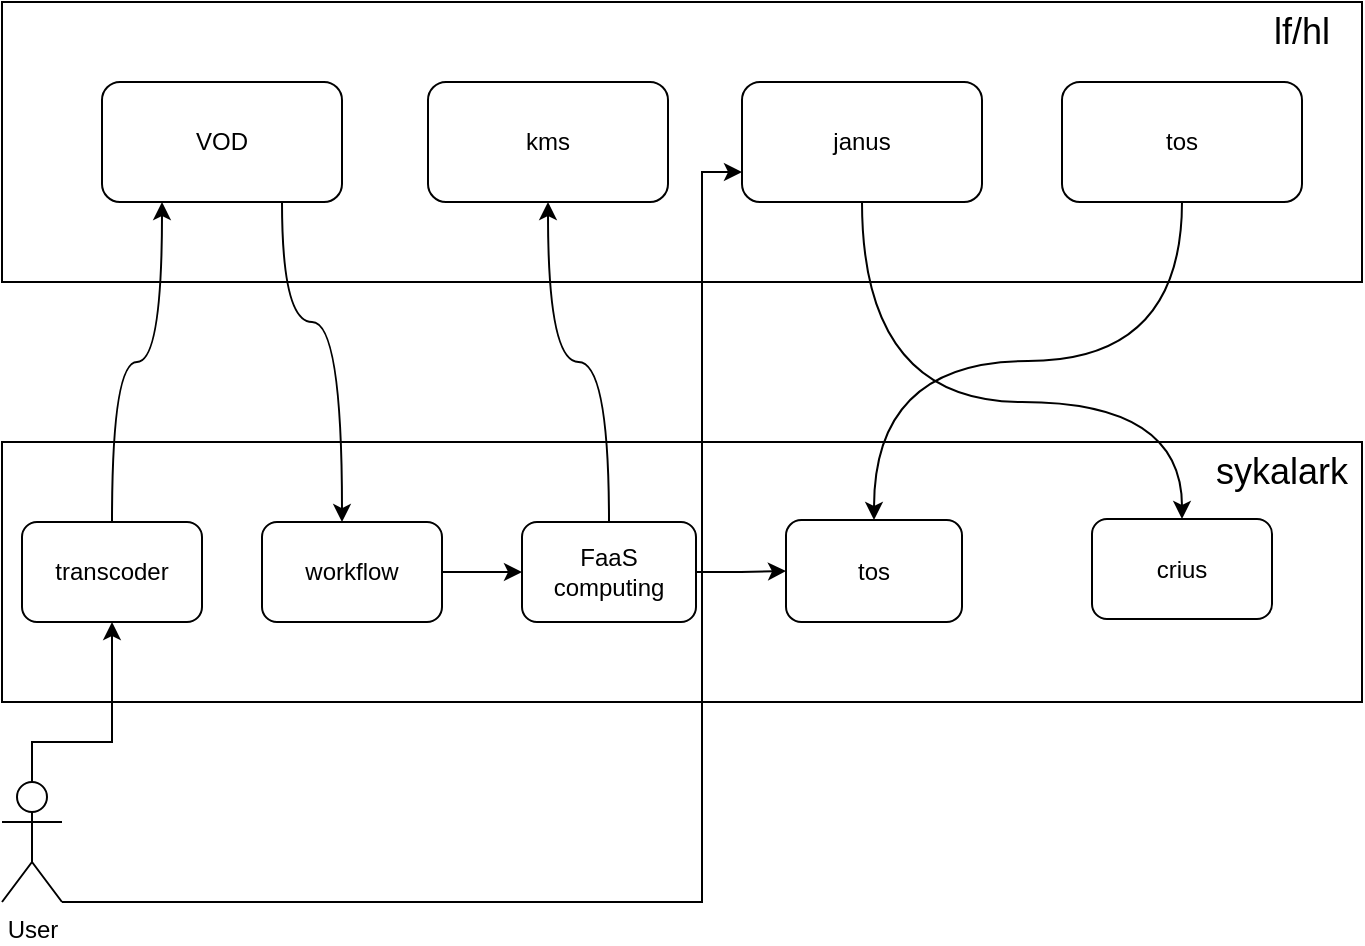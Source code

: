 <mxfile version="12.1.8" type="github" pages="1">
  <diagram id="3AnX0hbhMCEaTeI7DS21" name="Page-1">
    <mxGraphModel dx="1426" dy="722" grid="1" gridSize="10" guides="1" tooltips="1" connect="1" arrows="1" fold="1" page="1" pageScale="1" pageWidth="827" pageHeight="1169" math="0" shadow="0">
      <root>
        <mxCell id="0"/>
        <mxCell id="1" parent="0"/>
        <mxCell id="mSAxrHOzgFPKpsbtd0vX-1" value="" style="rounded=0;whiteSpace=wrap;html=1;" parent="1" vertex="1">
          <mxGeometry x="80" y="90" width="680" height="140" as="geometry"/>
        </mxCell>
        <mxCell id="mSAxrHOzgFPKpsbtd0vX-2" value="" style="rounded=0;whiteSpace=wrap;html=1;" parent="1" vertex="1">
          <mxGeometry x="80" y="310" width="680" height="130" as="geometry"/>
        </mxCell>
        <mxCell id="OKaf-QzqjjtOVxdVz988-7" style="edgeStyle=orthogonalEdgeStyle;rounded=0;orthogonalLoop=1;jettySize=auto;html=1;exitX=0.75;exitY=1;exitDx=0;exitDy=0;entryX=0.25;entryY=0.308;entryDx=0;entryDy=0;entryPerimeter=0;curved=1;" edge="1" parent="1" source="mSAxrHOzgFPKpsbtd0vX-3" target="mSAxrHOzgFPKpsbtd0vX-2">
          <mxGeometry relative="1" as="geometry"/>
        </mxCell>
        <mxCell id="mSAxrHOzgFPKpsbtd0vX-3" value="VOD" style="rounded=1;whiteSpace=wrap;html=1;" parent="1" vertex="1">
          <mxGeometry x="130" y="130" width="120" height="60" as="geometry"/>
        </mxCell>
        <mxCell id="mSAxrHOzgFPKpsbtd0vX-4" value="kms" style="rounded=1;whiteSpace=wrap;html=1;" parent="1" vertex="1">
          <mxGeometry x="293" y="130" width="120" height="60" as="geometry"/>
        </mxCell>
        <mxCell id="mSAxrHOzgFPKpsbtd0vX-23" style="edgeStyle=orthogonalEdgeStyle;rounded=0;orthogonalLoop=1;jettySize=auto;html=1;exitX=0.5;exitY=1;exitDx=0;exitDy=0;entryX=0.5;entryY=0;entryDx=0;entryDy=0;curved=1;" parent="1" source="mSAxrHOzgFPKpsbtd0vX-5" target="mSAxrHOzgFPKpsbtd0vX-9" edge="1">
          <mxGeometry relative="1" as="geometry">
            <Array as="points">
              <mxPoint x="510" y="290"/>
              <mxPoint x="670" y="290"/>
            </Array>
          </mxGeometry>
        </mxCell>
        <mxCell id="mSAxrHOzgFPKpsbtd0vX-5" value="janus" style="rounded=1;whiteSpace=wrap;html=1;" parent="1" vertex="1">
          <mxGeometry x="450" y="130" width="120" height="60" as="geometry"/>
        </mxCell>
        <mxCell id="mSAxrHOzgFPKpsbtd0vX-22" style="edgeStyle=orthogonalEdgeStyle;rounded=0;orthogonalLoop=1;jettySize=auto;html=1;exitX=0.5;exitY=1;exitDx=0;exitDy=0;entryX=0.5;entryY=0;entryDx=0;entryDy=0;curved=1;" parent="1" source="mSAxrHOzgFPKpsbtd0vX-6" target="mSAxrHOzgFPKpsbtd0vX-10" edge="1">
          <mxGeometry relative="1" as="geometry"/>
        </mxCell>
        <mxCell id="mSAxrHOzgFPKpsbtd0vX-6" value="tos" style="rounded=1;whiteSpace=wrap;html=1;" parent="1" vertex="1">
          <mxGeometry x="610" y="130" width="120" height="60" as="geometry"/>
        </mxCell>
        <mxCell id="mSAxrHOzgFPKpsbtd0vX-18" style="edgeStyle=orthogonalEdgeStyle;rounded=0;orthogonalLoop=1;jettySize=auto;html=1;exitX=1;exitY=0.5;exitDx=0;exitDy=0;entryX=0;entryY=0.5;entryDx=0;entryDy=0;" parent="1" source="mSAxrHOzgFPKpsbtd0vX-7" target="mSAxrHOzgFPKpsbtd0vX-8" edge="1">
          <mxGeometry relative="1" as="geometry"/>
        </mxCell>
        <mxCell id="mSAxrHOzgFPKpsbtd0vX-7" value="workflow" style="rounded=1;whiteSpace=wrap;html=1;" parent="1" vertex="1">
          <mxGeometry x="210" y="350" width="90" height="50" as="geometry"/>
        </mxCell>
        <mxCell id="mSAxrHOzgFPKpsbtd0vX-20" style="edgeStyle=orthogonalEdgeStyle;rounded=0;orthogonalLoop=1;jettySize=auto;html=1;exitX=0.5;exitY=0;exitDx=0;exitDy=0;entryX=0.5;entryY=1;entryDx=0;entryDy=0;curved=1;" parent="1" source="mSAxrHOzgFPKpsbtd0vX-8" target="mSAxrHOzgFPKpsbtd0vX-4" edge="1">
          <mxGeometry relative="1" as="geometry"/>
        </mxCell>
        <mxCell id="mSAxrHOzgFPKpsbtd0vX-21" style="edgeStyle=orthogonalEdgeStyle;rounded=0;orthogonalLoop=1;jettySize=auto;html=1;exitX=1;exitY=0.5;exitDx=0;exitDy=0;entryX=0;entryY=0.5;entryDx=0;entryDy=0;" parent="1" source="mSAxrHOzgFPKpsbtd0vX-8" target="mSAxrHOzgFPKpsbtd0vX-10" edge="1">
          <mxGeometry relative="1" as="geometry"/>
        </mxCell>
        <mxCell id="mSAxrHOzgFPKpsbtd0vX-8" value="FaaS computing" style="rounded=1;whiteSpace=wrap;html=1;" parent="1" vertex="1">
          <mxGeometry x="340" y="350" width="87" height="50" as="geometry"/>
        </mxCell>
        <mxCell id="mSAxrHOzgFPKpsbtd0vX-9" value="crius" style="rounded=1;whiteSpace=wrap;html=1;" parent="1" vertex="1">
          <mxGeometry x="625" y="348.5" width="90" height="50" as="geometry"/>
        </mxCell>
        <mxCell id="mSAxrHOzgFPKpsbtd0vX-10" value="tos" style="rounded=1;whiteSpace=wrap;html=1;" parent="1" vertex="1">
          <mxGeometry x="472" y="349" width="88" height="51" as="geometry"/>
        </mxCell>
        <mxCell id="mSAxrHOzgFPKpsbtd0vX-27" style="rounded=0;orthogonalLoop=1;jettySize=auto;html=1;exitX=1;exitY=1;exitDx=0;exitDy=0;exitPerimeter=0;entryX=0;entryY=0.75;entryDx=0;entryDy=0;edgeStyle=orthogonalEdgeStyle;" parent="1" source="mSAxrHOzgFPKpsbtd0vX-13" target="mSAxrHOzgFPKpsbtd0vX-5" edge="1">
          <mxGeometry relative="1" as="geometry">
            <mxPoint x="400" y="260" as="targetPoint"/>
            <Array as="points">
              <mxPoint x="430" y="540"/>
              <mxPoint x="430" y="175"/>
            </Array>
          </mxGeometry>
        </mxCell>
        <mxCell id="OKaf-QzqjjtOVxdVz988-5" style="edgeStyle=orthogonalEdgeStyle;rounded=0;orthogonalLoop=1;jettySize=auto;html=1;exitX=0.5;exitY=0;exitDx=0;exitDy=0;exitPerimeter=0;entryX=0.5;entryY=1;entryDx=0;entryDy=0;" edge="1" parent="1" source="mSAxrHOzgFPKpsbtd0vX-13" target="OKaf-QzqjjtOVxdVz988-3">
          <mxGeometry relative="1" as="geometry">
            <Array as="points">
              <mxPoint x="95" y="460"/>
              <mxPoint x="135" y="460"/>
            </Array>
          </mxGeometry>
        </mxCell>
        <mxCell id="mSAxrHOzgFPKpsbtd0vX-13" value="User" style="shape=umlActor;verticalLabelPosition=bottom;labelBackgroundColor=#ffffff;verticalAlign=top;html=1;outlineConnect=0;" parent="1" vertex="1">
          <mxGeometry x="80" y="480" width="30" height="60" as="geometry"/>
        </mxCell>
        <mxCell id="mSAxrHOzgFPKpsbtd0vX-16" value="&lt;font style=&quot;font-size: 18px&quot;&gt;lf/hl&lt;/font&gt;" style="text;html=1;strokeColor=none;fillColor=none;align=center;verticalAlign=middle;whiteSpace=wrap;rounded=0;" parent="1" vertex="1">
          <mxGeometry x="700" y="90" width="60" height="30" as="geometry"/>
        </mxCell>
        <mxCell id="mSAxrHOzgFPKpsbtd0vX-17" value="&lt;span style=&quot;font-size: 18px&quot;&gt;sykalark&lt;/span&gt;" style="text;html=1;strokeColor=none;fillColor=none;align=center;verticalAlign=middle;whiteSpace=wrap;rounded=0;" parent="1" vertex="1">
          <mxGeometry x="690" y="310" width="60" height="30" as="geometry"/>
        </mxCell>
        <mxCell id="OKaf-QzqjjtOVxdVz988-6" style="edgeStyle=orthogonalEdgeStyle;rounded=0;orthogonalLoop=1;jettySize=auto;html=1;exitX=0.5;exitY=0;exitDx=0;exitDy=0;entryX=0.25;entryY=1;entryDx=0;entryDy=0;curved=1;" edge="1" parent="1" source="OKaf-QzqjjtOVxdVz988-3" target="mSAxrHOzgFPKpsbtd0vX-3">
          <mxGeometry relative="1" as="geometry"/>
        </mxCell>
        <mxCell id="OKaf-QzqjjtOVxdVz988-3" value="transcoder" style="rounded=1;whiteSpace=wrap;html=1;" vertex="1" parent="1">
          <mxGeometry x="90" y="350" width="90" height="50" as="geometry"/>
        </mxCell>
      </root>
    </mxGraphModel>
  </diagram>
</mxfile>
